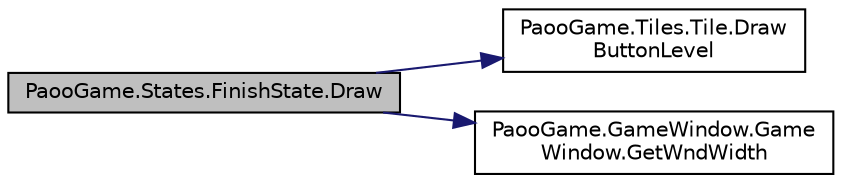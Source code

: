 digraph "PaooGame.States.FinishState.Draw"
{
 // INTERACTIVE_SVG=YES
 // LATEX_PDF_SIZE
  edge [fontname="Helvetica",fontsize="10",labelfontname="Helvetica",labelfontsize="10"];
  node [fontname="Helvetica",fontsize="10",shape=record];
  rankdir="LR";
  Node1 [label="PaooGame.States.FinishState.Draw",height=0.2,width=0.4,color="black", fillcolor="grey75", style="filled", fontcolor="black",tooltip="Deseneaza starea actuala."];
  Node1 -> Node2 [color="midnightblue",fontsize="10",style="solid",fontname="Helvetica"];
  Node2 [label="PaooGame.Tiles.Tile.Draw\lButtonLevel",height=0.2,width=0.4,color="black", fillcolor="white", style="filled",URL="$class_paoo_game_1_1_tiles_1_1_tile.html#a41885b2c77eaca16005db325b2ac7468",tooltip=" "];
  Node1 -> Node3 [color="midnightblue",fontsize="10",style="solid",fontname="Helvetica"];
  Node3 [label="PaooGame.GameWindow.Game\lWindow.GetWndWidth",height=0.2,width=0.4,color="black", fillcolor="white", style="filled",URL="$class_paoo_game_1_1_game_window_1_1_game_window.html#a39360a42d4d8c24c2ebec8b3d03f2352",tooltip="Returneaza latimea ferestrei."];
}

